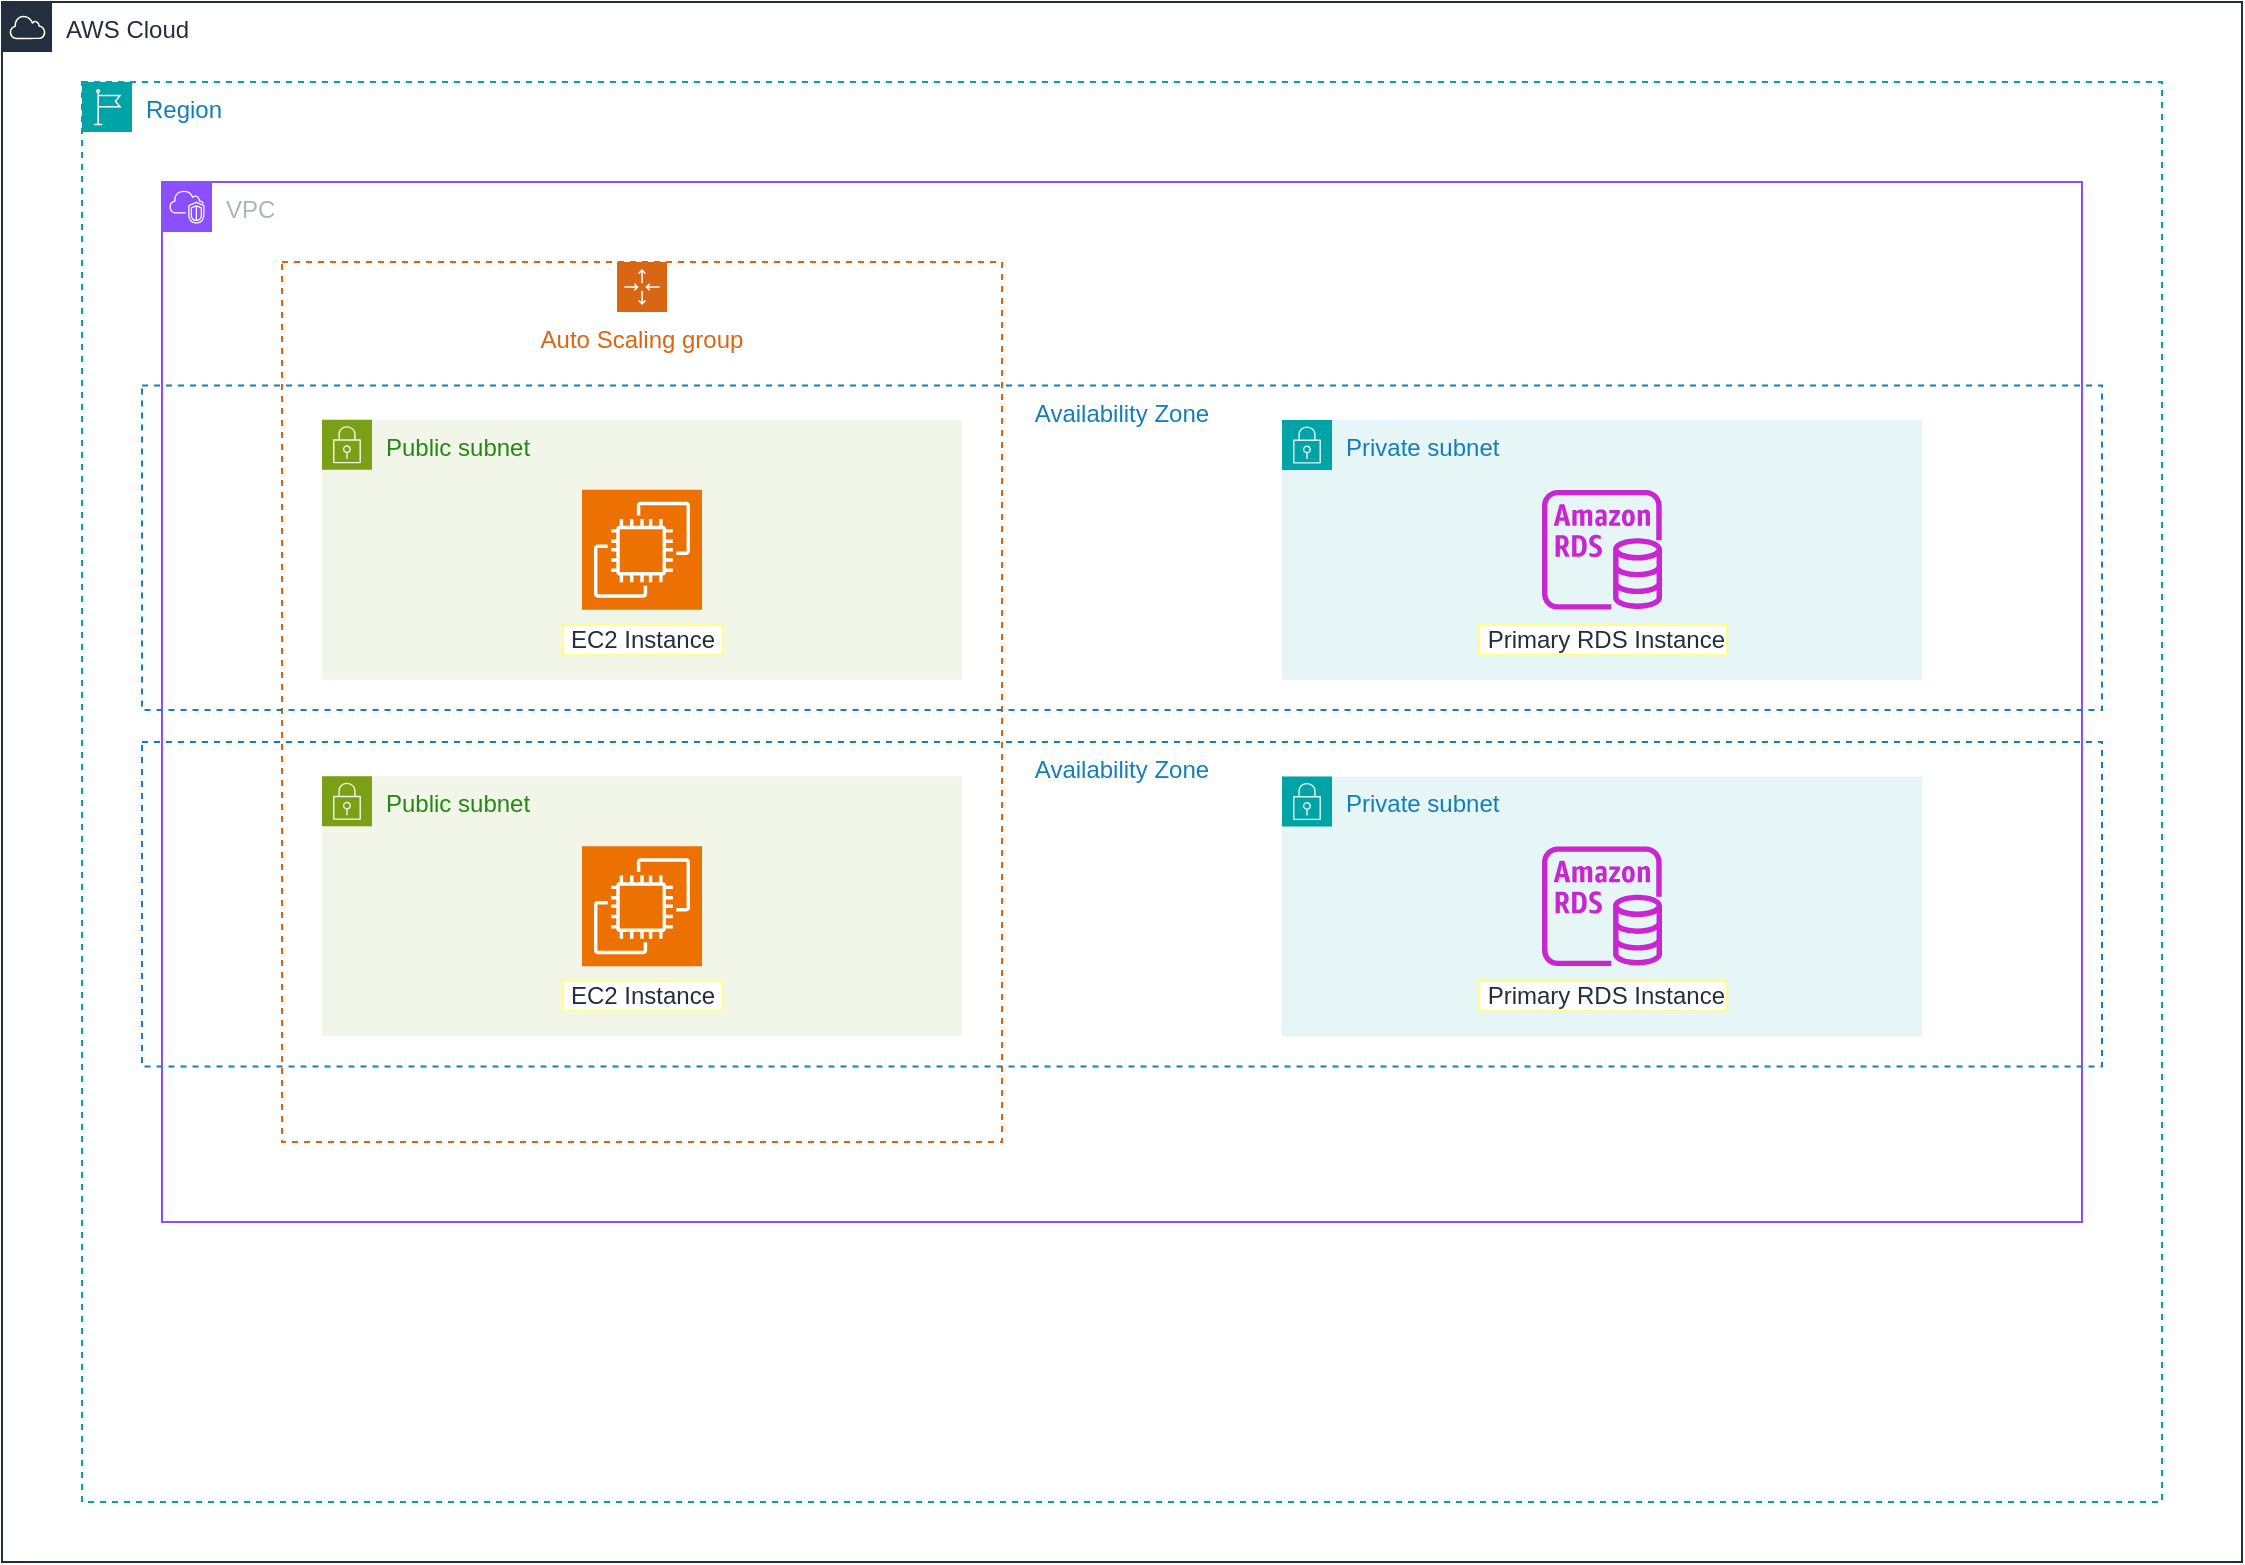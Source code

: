 <mxfile version="24.7.6">
  <diagram id="Ht1M8jgEwFfnCIfOTk4-" name="Page-1">
    <mxGraphModel dx="1140" dy="723" grid="1" gridSize="10" guides="1" tooltips="1" connect="1" arrows="1" fold="1" page="1" pageScale="1" pageWidth="1169" pageHeight="827" math="0" shadow="0">
      <root>
        <mxCell id="0" />
        <mxCell id="1" parent="0" />
        <mxCell id="4xlNcZmjdb_tapX20zbH-6" value="AWS Cloud" style="points=[[0,0],[0.25,0],[0.5,0],[0.75,0],[1,0],[1,0.25],[1,0.5],[1,0.75],[1,1],[0.75,1],[0.5,1],[0.25,1],[0,1],[0,0.75],[0,0.5],[0,0.25]];outlineConnect=0;gradientColor=none;html=1;whiteSpace=wrap;fontSize=12;fontStyle=0;container=0;pointerEvents=0;collapsible=0;recursiveResize=0;shape=mxgraph.aws4.group;grIcon=mxgraph.aws4.group_aws_cloud;strokeColor=#232F3E;fillColor=none;verticalAlign=top;align=left;spacingLeft=30;fontColor=#232F3E;dashed=0;" vertex="1" parent="1">
          <mxGeometry x="40" y="30" width="1120.0" height="780.0" as="geometry" />
        </mxCell>
        <mxCell id="4xlNcZmjdb_tapX20zbH-9" value="VPC" style="points=[[0,0],[0.25,0],[0.5,0],[0.75,0],[1,0],[1,0.25],[1,0.5],[1,0.75],[1,1],[0.75,1],[0.5,1],[0.25,1],[0,1],[0,0.75],[0,0.5],[0,0.25]];outlineConnect=0;gradientColor=none;html=1;whiteSpace=wrap;fontSize=12;fontStyle=0;container=0;pointerEvents=0;collapsible=0;recursiveResize=0;shape=mxgraph.aws4.group;grIcon=mxgraph.aws4.group_vpc2;strokeColor=#8C4FFF;fillColor=none;verticalAlign=top;align=left;spacingLeft=30;fontColor=#AAB7B8;dashed=0;" vertex="1" parent="1">
          <mxGeometry x="120" y="120" width="960" height="520" as="geometry" />
        </mxCell>
        <mxCell id="4xlNcZmjdb_tapX20zbH-8" value="Region" style="points=[[0,0],[0.25,0],[0.5,0],[0.75,0],[1,0],[1,0.25],[1,0.5],[1,0.75],[1,1],[0.75,1],[0.5,1],[0.25,1],[0,1],[0,0.75],[0,0.5],[0,0.25]];outlineConnect=0;gradientColor=none;html=1;whiteSpace=wrap;fontSize=12;fontStyle=0;container=0;pointerEvents=0;collapsible=0;recursiveResize=0;shape=mxgraph.aws4.group;grIcon=mxgraph.aws4.group_region;strokeColor=#00A4A6;fillColor=none;verticalAlign=top;align=left;spacingLeft=30;fontColor=#147EBA;dashed=1;" vertex="1" parent="1">
          <mxGeometry x="80" y="70" width="1040" height="710" as="geometry" />
        </mxCell>
        <mxCell id="4xlNcZmjdb_tapX20zbH-46" value="Auto Scaling group" style="points=[[0,0],[0.25,0],[0.5,0],[0.75,0],[1,0],[1,0.25],[1,0.5],[1,0.75],[1,1],[0.75,1],[0.5,1],[0.25,1],[0,1],[0,0.75],[0,0.5],[0,0.25]];outlineConnect=0;gradientColor=none;html=1;whiteSpace=wrap;fontSize=12;fontStyle=0;container=0;pointerEvents=0;collapsible=0;recursiveResize=0;shape=mxgraph.aws4.groupCenter;grIcon=mxgraph.aws4.group_auto_scaling_group;grStroke=1;strokeColor=#D86613;fillColor=none;verticalAlign=top;align=center;fontColor=#D86613;dashed=1;spacingTop=25;" vertex="1" parent="1">
          <mxGeometry x="180" y="160" width="360" height="440" as="geometry" />
        </mxCell>
        <mxCell id="4xlNcZmjdb_tapX20zbH-48" value="" style="group" vertex="1" connectable="0" parent="1">
          <mxGeometry x="110" y="221.75" width="980" height="162.25" as="geometry" />
        </mxCell>
        <mxCell id="4xlNcZmjdb_tapX20zbH-10" value="Availability Zone" style="fillColor=none;strokeColor=#147EBA;dashed=1;verticalAlign=top;fontStyle=0;fontColor=#147EBA;whiteSpace=wrap;html=1;container=0;" vertex="1" parent="4xlNcZmjdb_tapX20zbH-48">
          <mxGeometry width="980" height="162.25" as="geometry" />
        </mxCell>
        <mxCell id="4xlNcZmjdb_tapX20zbH-16" value="Public subnet" style="points=[[0,0],[0.25,0],[0.5,0],[0.75,0],[1,0],[1,0.25],[1,0.5],[1,0.75],[1,1],[0.75,1],[0.5,1],[0.25,1],[0,1],[0,0.75],[0,0.5],[0,0.25]];outlineConnect=0;gradientColor=none;html=1;whiteSpace=wrap;fontSize=12;fontStyle=0;container=0;pointerEvents=0;collapsible=0;recursiveResize=0;shape=mxgraph.aws4.group;grIcon=mxgraph.aws4.group_security_group;grStroke=0;strokeColor=#7AA116;fillColor=#F2F6E8;verticalAlign=top;align=left;spacingLeft=30;fontColor=#248814;dashed=0;" vertex="1" parent="4xlNcZmjdb_tapX20zbH-48">
          <mxGeometry x="90" y="17.13" width="320" height="130" as="geometry" />
        </mxCell>
        <mxCell id="4xlNcZmjdb_tapX20zbH-27" value="&amp;nbsp;EC2 Instance&amp;nbsp;" style="sketch=0;points=[[0,0,0],[0.25,0,0],[0.5,0,0],[0.75,0,0],[1,0,0],[0,1,0],[0.25,1,0],[0.5,1,0],[0.75,1,0],[1,1,0],[0,0.25,0],[0,0.5,0],[0,0.75,0],[1,0.25,0],[1,0.5,0],[1,0.75,0]];outlineConnect=0;fontColor=#232F3E;fillColor=#ED7100;strokeColor=#ffffff;dashed=0;verticalLabelPosition=bottom;verticalAlign=top;align=center;html=1;fontSize=12;fontStyle=0;aspect=fixed;shape=mxgraph.aws4.resourceIcon;resIcon=mxgraph.aws4.ec2;labelBorderColor=#FFFF88;labelBackgroundColor=default;" vertex="1" parent="4xlNcZmjdb_tapX20zbH-48">
          <mxGeometry x="220" y="52.13" width="60" height="60" as="geometry" />
        </mxCell>
        <mxCell id="4xlNcZmjdb_tapX20zbH-21" value="Private subnet" style="points=[[0,0],[0.25,0],[0.5,0],[0.75,0],[1,0],[1,0.25],[1,0.5],[1,0.75],[1,1],[0.75,1],[0.5,1],[0.25,1],[0,1],[0,0.75],[0,0.5],[0,0.25]];outlineConnect=0;gradientColor=none;html=1;whiteSpace=wrap;fontSize=12;fontStyle=0;container=0;pointerEvents=0;collapsible=0;recursiveResize=0;shape=mxgraph.aws4.group;grIcon=mxgraph.aws4.group_security_group;grStroke=0;strokeColor=#00A4A6;fillColor=#E6F6F7;verticalAlign=top;align=left;spacingLeft=30;fontColor=#147EBA;dashed=0;" vertex="1" parent="4xlNcZmjdb_tapX20zbH-48">
          <mxGeometry x="570" y="17.25" width="320" height="130" as="geometry" />
        </mxCell>
        <mxCell id="4xlNcZmjdb_tapX20zbH-29" value="&amp;nbsp;Primary RDS Instance" style="sketch=0;outlineConnect=0;fontColor=#232F3E;gradientColor=none;fillColor=#C925D1;strokeColor=none;dashed=0;verticalLabelPosition=bottom;verticalAlign=top;align=center;html=1;fontSize=12;fontStyle=0;aspect=fixed;pointerEvents=1;shape=mxgraph.aws4.rds_instance;labelBorderColor=#FFFF88;labelBackgroundColor=default;" vertex="1" parent="4xlNcZmjdb_tapX20zbH-48">
          <mxGeometry x="700" y="52.13" width="60" height="60" as="geometry" />
        </mxCell>
        <mxCell id="4xlNcZmjdb_tapX20zbH-55" value="" style="group" vertex="1" connectable="0" parent="1">
          <mxGeometry x="110" y="400" width="980" height="162.25" as="geometry" />
        </mxCell>
        <mxCell id="4xlNcZmjdb_tapX20zbH-56" value="Availability Zone" style="fillColor=none;strokeColor=#147EBA;dashed=1;verticalAlign=top;fontStyle=0;fontColor=#147EBA;whiteSpace=wrap;html=1;container=0;" vertex="1" parent="4xlNcZmjdb_tapX20zbH-55">
          <mxGeometry width="980" height="162.25" as="geometry" />
        </mxCell>
        <mxCell id="4xlNcZmjdb_tapX20zbH-57" value="Public subnet" style="points=[[0,0],[0.25,0],[0.5,0],[0.75,0],[1,0],[1,0.25],[1,0.5],[1,0.75],[1,1],[0.75,1],[0.5,1],[0.25,1],[0,1],[0,0.75],[0,0.5],[0,0.25]];outlineConnect=0;gradientColor=none;html=1;whiteSpace=wrap;fontSize=12;fontStyle=0;container=0;pointerEvents=0;collapsible=0;recursiveResize=0;shape=mxgraph.aws4.group;grIcon=mxgraph.aws4.group_security_group;grStroke=0;strokeColor=#7AA116;fillColor=#F2F6E8;verticalAlign=top;align=left;spacingLeft=30;fontColor=#248814;dashed=0;" vertex="1" parent="4xlNcZmjdb_tapX20zbH-55">
          <mxGeometry x="90" y="17.13" width="320" height="130" as="geometry" />
        </mxCell>
        <mxCell id="4xlNcZmjdb_tapX20zbH-58" value="&amp;nbsp;EC2 Instance&amp;nbsp;" style="sketch=0;points=[[0,0,0],[0.25,0,0],[0.5,0,0],[0.75,0,0],[1,0,0],[0,1,0],[0.25,1,0],[0.5,1,0],[0.75,1,0],[1,1,0],[0,0.25,0],[0,0.5,0],[0,0.75,0],[1,0.25,0],[1,0.5,0],[1,0.75,0]];outlineConnect=0;fontColor=#232F3E;fillColor=#ED7100;strokeColor=#ffffff;dashed=0;verticalLabelPosition=bottom;verticalAlign=top;align=center;html=1;fontSize=12;fontStyle=0;aspect=fixed;shape=mxgraph.aws4.resourceIcon;resIcon=mxgraph.aws4.ec2;labelBorderColor=#FFFF88;labelBackgroundColor=default;" vertex="1" parent="4xlNcZmjdb_tapX20zbH-55">
          <mxGeometry x="220" y="52.13" width="60" height="60" as="geometry" />
        </mxCell>
        <mxCell id="4xlNcZmjdb_tapX20zbH-59" value="Private subnet" style="points=[[0,0],[0.25,0],[0.5,0],[0.75,0],[1,0],[1,0.25],[1,0.5],[1,0.75],[1,1],[0.75,1],[0.5,1],[0.25,1],[0,1],[0,0.75],[0,0.5],[0,0.25]];outlineConnect=0;gradientColor=none;html=1;whiteSpace=wrap;fontSize=12;fontStyle=0;container=0;pointerEvents=0;collapsible=0;recursiveResize=0;shape=mxgraph.aws4.group;grIcon=mxgraph.aws4.group_security_group;grStroke=0;strokeColor=#00A4A6;fillColor=#E6F6F7;verticalAlign=top;align=left;spacingLeft=30;fontColor=#147EBA;dashed=0;" vertex="1" parent="4xlNcZmjdb_tapX20zbH-55">
          <mxGeometry x="570" y="17.25" width="320" height="130" as="geometry" />
        </mxCell>
        <mxCell id="4xlNcZmjdb_tapX20zbH-60" value="&amp;nbsp;Primary RDS Instance" style="sketch=0;outlineConnect=0;fontColor=#232F3E;gradientColor=none;fillColor=#C925D1;strokeColor=none;dashed=0;verticalLabelPosition=bottom;verticalAlign=top;align=center;html=1;fontSize=12;fontStyle=0;aspect=fixed;pointerEvents=1;shape=mxgraph.aws4.rds_instance;labelBorderColor=#FFFF88;labelBackgroundColor=default;" vertex="1" parent="4xlNcZmjdb_tapX20zbH-55">
          <mxGeometry x="700" y="52.13" width="60" height="60" as="geometry" />
        </mxCell>
      </root>
    </mxGraphModel>
  </diagram>
</mxfile>

